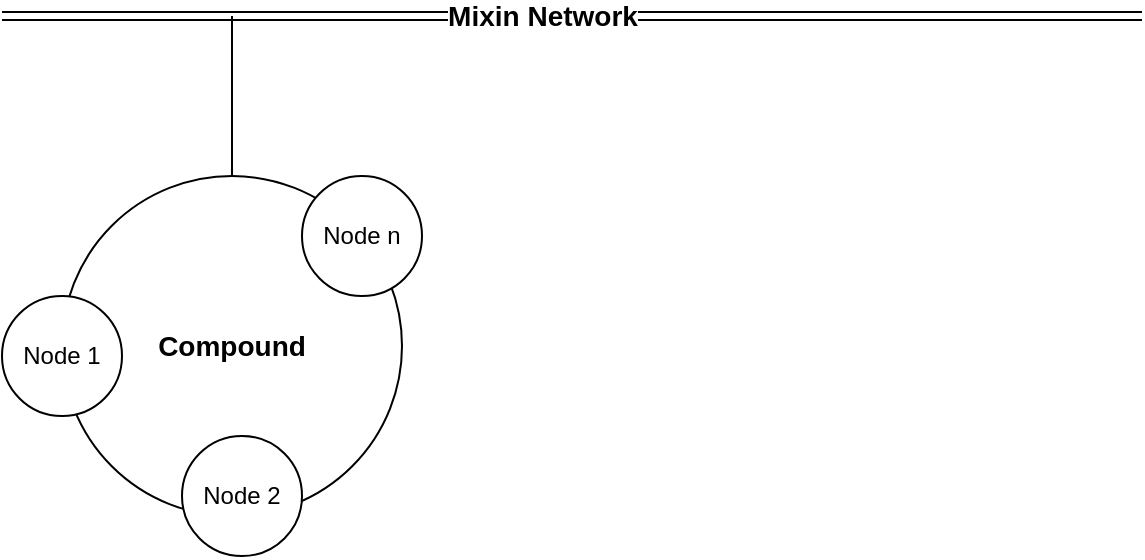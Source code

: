 <mxfile>
    <diagram id="QoCbxZE-Zmsi6r9K_KpH" name="Page-1">
        <mxGraphModel dx="2011" dy="785" grid="1" gridSize="10" guides="1" tooltips="1" connect="1" arrows="1" fold="1" page="1" pageScale="1" pageWidth="850" pageHeight="1100" math="0" shadow="0">
            <root>
                <mxCell id="0"/>
                <mxCell id="1" parent="0"/>
                <mxCell id="2" value="" style="shape=link;html=1;" edge="1" parent="1">
                    <mxGeometry width="100" relative="1" as="geometry">
                        <mxPoint x="100" y="80" as="sourcePoint"/>
                        <mxPoint x="670" y="80" as="targetPoint"/>
                    </mxGeometry>
                </mxCell>
                <mxCell id="3" value="&lt;b&gt;&lt;font style=&quot;font-size: 14px&quot;&gt;Mixin Network&lt;/font&gt;&lt;/b&gt;" style="edgeLabel;html=1;align=center;verticalAlign=middle;resizable=0;points=[];" vertex="1" connectable="0" parent="2">
                    <mxGeometry x="0.36" relative="1" as="geometry">
                        <mxPoint x="-118" as="offset"/>
                    </mxGeometry>
                </mxCell>
                <mxCell id="4" value="&lt;b&gt;&lt;font style=&quot;font-size: 14px&quot;&gt;Compound&lt;/font&gt;&lt;/b&gt;" style="ellipse;whiteSpace=wrap;html=1;aspect=fixed;" vertex="1" parent="1">
                    <mxGeometry x="130" y="160" width="170" height="170" as="geometry"/>
                </mxCell>
                <mxCell id="5" value="Node 1" style="ellipse;whiteSpace=wrap;html=1;aspect=fixed;" vertex="1" parent="1">
                    <mxGeometry x="100" y="220" width="60" height="60" as="geometry"/>
                </mxCell>
                <mxCell id="6" value="Node 2" style="ellipse;whiteSpace=wrap;html=1;aspect=fixed;" vertex="1" parent="1">
                    <mxGeometry x="190" y="290" width="60" height="60" as="geometry"/>
                </mxCell>
                <mxCell id="7" value="Node n" style="ellipse;whiteSpace=wrap;html=1;aspect=fixed;" vertex="1" parent="1">
                    <mxGeometry x="250" y="160" width="60" height="60" as="geometry"/>
                </mxCell>
                <mxCell id="8" value="" style="endArrow=none;html=1;exitX=0.5;exitY=0;exitDx=0;exitDy=0;" edge="1" parent="1" source="4">
                    <mxGeometry width="50" height="50" relative="1" as="geometry">
                        <mxPoint x="20" y="200" as="sourcePoint"/>
                        <mxPoint x="215" y="80" as="targetPoint"/>
                    </mxGeometry>
                </mxCell>
            </root>
        </mxGraphModel>
    </diagram>
</mxfile>
